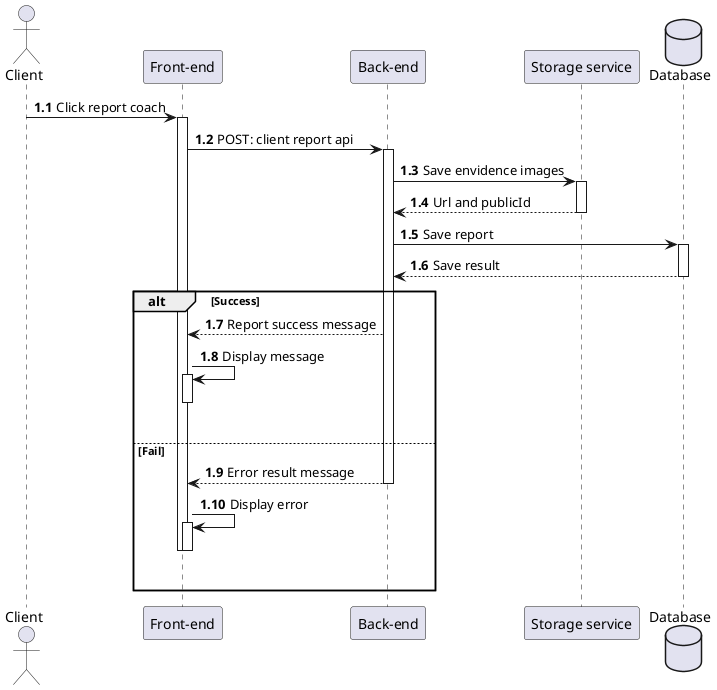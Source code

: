 @startuml ReportCoach
actor Client as user
participant "Front-end" as client
participant "Back-end" as server
participant "Storage service" as imgCloud 
database "Database" as db

autonumber 1.1 "<b>0:"

user -> client++ : Click report coach
client -> server++ : POST: client report api
server -> imgCloud++ : Save envidence images
imgCloud --> server : Url and publicId
deactivate
server -> db++ : Save report
db --> server : Save result
deactivate db
 
alt Success
    server --> client : Report success message
    client -> client++ : Display message
    deactivate client
    |||
else Fail
    server --> client : Error result message
    deactivate server
    client -> client++ : Display error
    deactivate client
    deactivate client
    |||
end
@enduml